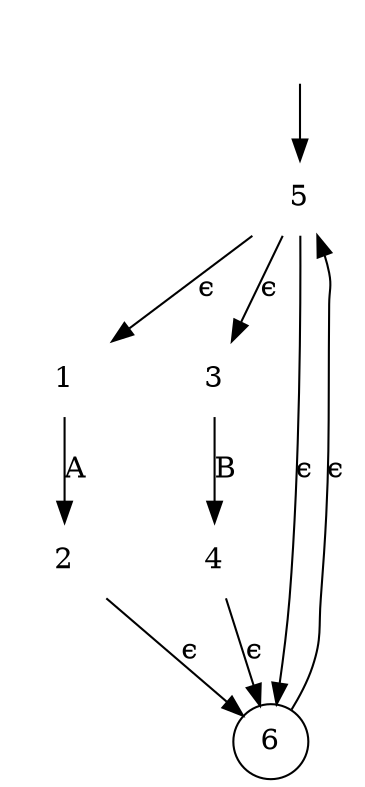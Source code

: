digraph nfa {
	Start [label="" shape=none]
	1 [label=1 shape=plaintext]
	2 [label=2 shape=plaintext]
	3 [label=3 shape=plaintext]
	4 [label=4 shape=plaintext]
	5 [label=5 shape=plaintext]
	6 [label=6 shape=circle]
	Start -> 5
	1 -> 2 [label=A]
	3 -> 4 [label=B]
	5 -> 1 [label="ϵ"]
	5 -> 3 [label="ϵ"]
	5 -> 6 [label="ϵ"]
	2 -> 6 [label="ϵ"]
	4 -> 6 [label="ϵ"]
	6 -> 5 [label="ϵ"]
}
